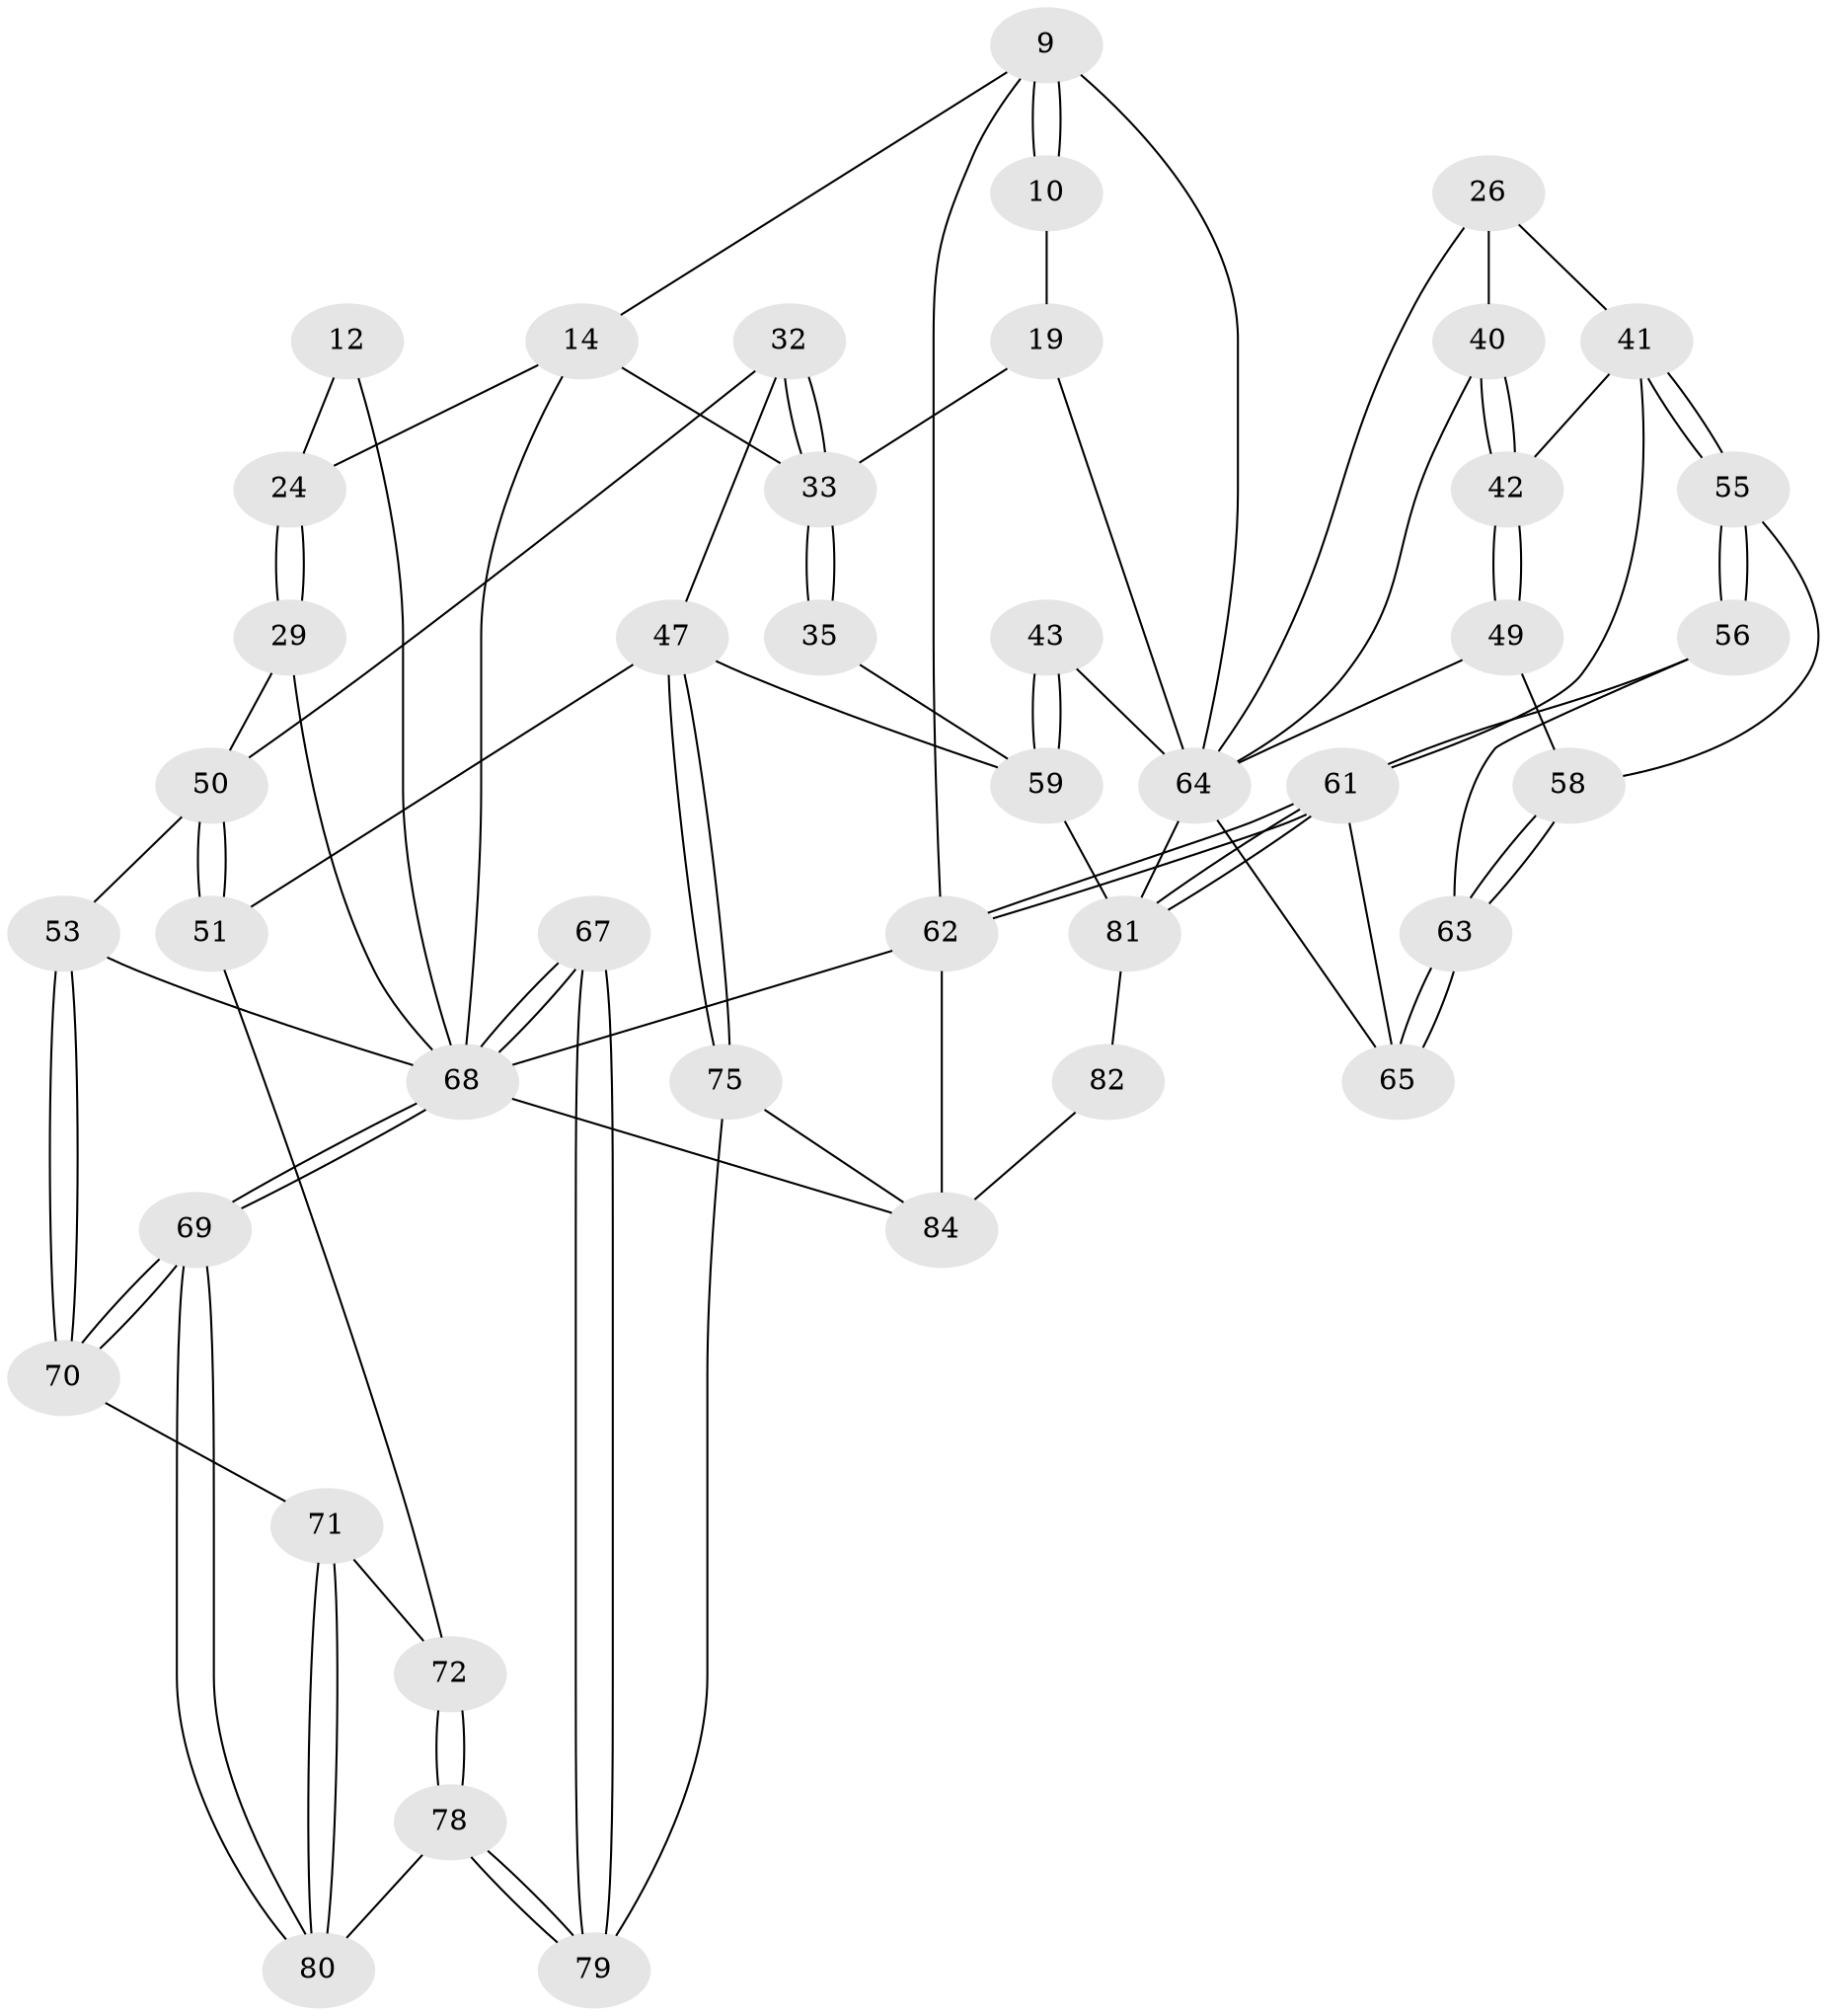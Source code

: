 // original degree distribution, {3: 0.023809523809523808, 6: 0.20238095238095238, 5: 0.5476190476190477, 4: 0.2261904761904762}
// Generated by graph-tools (version 1.1) at 2025/01/03/09/25 05:01:02]
// undirected, 42 vertices, 95 edges
graph export_dot {
graph [start="1"]
  node [color=gray90,style=filled];
  9 [pos="+0.2695770064816355+0.08070046414496482",super="+8"];
  10 [pos="+0.48310197161879975+0.12604787847983662"];
  12 [pos="+1+0.14088606883924018",super="+11"];
  14 [pos="+0.6934953411812812+0.2450081770449777",super="+7"];
  19 [pos="+0.48250935970934467+0.28071776254530245",super="+17"];
  24 [pos="+0.8982898397556627+0.27337232880229634",super="+18"];
  26 [pos="+0.13077443170669106+0.33339578228646966",super="+25"];
  29 [pos="+0.8869769175579555+0.37749343572697264"];
  32 [pos="+0.6794819080139518+0.3304564042014273"];
  33 [pos="+0.6743359144924096+0.32440063211119385",super="+15+16+23"];
  35 [pos="+0.6319073346337406+0.3354879568487377"];
  40 [pos="+0.13001333991210817+0.3456350153706897",super="+37"];
  41 [pos="+0.062382753225827765+0.43001580290450686",super="+27"];
  42 [pos="+0.11231568709054959+0.4031390043918731"];
  43 [pos="+0.48399699243135647+0.557449149223488",super="+39"];
  47 [pos="+0.6503065501001822+0.6174806204092455",super="+46"];
  49 [pos="+0.19029951761658562+0.5212289750492464"];
  50 [pos="+0.7530387094195599+0.589638697362713",super="+31+30"];
  51 [pos="+0.7203192965419997+0.6054114015966056"];
  53 [pos="+0.9206254635567154+0.5785324246346614",super="+52"];
  55 [pos="+0.030607162651542494+0.4608832673960808"];
  56 [pos="+0+0.5859368543854299"];
  58 [pos="+0.16033957632729084+0.5359398073669894"];
  59 [pos="+0.5480970482274141+0.593630144684222",super="+48"];
  61 [pos="+0+1",super="+60+57"];
  62 [pos="+0+1",super="+3"];
  63 [pos="+0.1153435505832557+0.5663909129341494"];
  64 [pos="+0.26788333172060724+0.7493305671463903",super="+45+36+21+22+20"];
  65 [pos="+0.15682497481347624+0.7659387059558259"];
  67 [pos="+1+1"];
  68 [pos="+1+1",super="+54+34+13+66"];
  69 [pos="+1+0.8692272807178829"];
  70 [pos="+0.8909495661451786+0.7203322688929673"];
  71 [pos="+0.8478692606415715+0.7324139137242701"];
  72 [pos="+0.7835039952940794+0.7013908554106282"];
  75 [pos="+0.6412750886327873+0.9271865871644337"];
  78 [pos="+0.7719693100291898+0.8523867474394904"];
  79 [pos="+0.6852367095004074+0.9069516289889207"];
  80 [pos="+0.8286814675170205+0.839698987265605"];
  81 [pos="+0.2975378843447978+0.8619928934599165",super="+74+73"];
  82 [pos="+0.3272503677208512+0.9752541309326389",super="+77"];
  84 [pos="+0.6095769773605576+1",super="+76+83"];
  9 -- 10 [weight=2];
  9 -- 10;
  9 -- 62;
  9 -- 14;
  9 -- 64;
  10 -- 19;
  12 -- 24 [weight=2];
  12 -- 68 [weight=2];
  14 -- 33;
  14 -- 68;
  14 -- 24;
  19 -- 33 [weight=2];
  19 -- 64;
  24 -- 29;
  24 -- 29;
  26 -- 40 [weight=2];
  26 -- 41;
  26 -- 64;
  29 -- 68;
  29 -- 50;
  32 -- 33;
  32 -- 33;
  32 -- 50;
  32 -- 47;
  33 -- 35 [weight=2];
  33 -- 35;
  35 -- 59;
  40 -- 42;
  40 -- 42;
  40 -- 64;
  41 -- 42;
  41 -- 55;
  41 -- 55;
  41 -- 61;
  42 -- 49;
  42 -- 49;
  43 -- 59 [weight=2];
  43 -- 59;
  43 -- 64 [weight=2];
  47 -- 75;
  47 -- 75;
  47 -- 51;
  47 -- 59;
  49 -- 58;
  49 -- 64;
  50 -- 51;
  50 -- 51;
  50 -- 53 [weight=2];
  51 -- 72;
  53 -- 70;
  53 -- 70;
  53 -- 68;
  55 -- 56;
  55 -- 56;
  55 -- 58;
  56 -- 63;
  56 -- 61;
  58 -- 63;
  58 -- 63;
  59 -- 81;
  61 -- 62 [weight=2];
  61 -- 62;
  61 -- 81;
  61 -- 81;
  61 -- 65;
  62 -- 68 [weight=2];
  62 -- 84;
  63 -- 65;
  63 -- 65;
  64 -- 65;
  64 -- 81;
  67 -- 68 [weight=2];
  67 -- 68;
  67 -- 79;
  67 -- 79;
  68 -- 69;
  68 -- 69;
  68 -- 84;
  69 -- 70;
  69 -- 70;
  69 -- 80;
  69 -- 80;
  70 -- 71;
  71 -- 72;
  71 -- 80;
  71 -- 80;
  72 -- 78;
  72 -- 78;
  75 -- 79;
  75 -- 84;
  78 -- 79;
  78 -- 79;
  78 -- 80;
  81 -- 82 [weight=2];
  82 -- 84 [weight=2];
}
